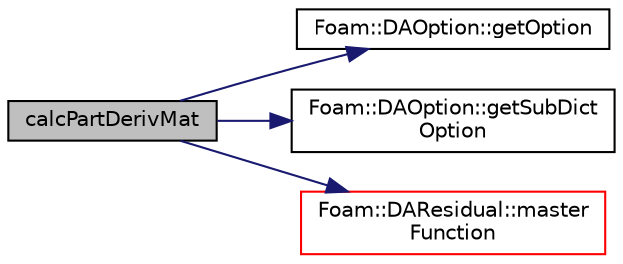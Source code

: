 digraph "calcPartDerivMat"
{
  bgcolor="transparent";
  edge [fontname="Helvetica",fontsize="10",labelfontname="Helvetica",labelfontsize="10"];
  node [fontname="Helvetica",fontsize="10",shape=record];
  rankdir="LR";
  Node30 [label="calcPartDerivMat",height=0.2,width=0.4,color="black", fillcolor="grey75", style="filled", fontcolor="black"];
  Node30 -> Node31 [color="midnightblue",fontsize="10",style="solid",fontname="Helvetica"];
  Node31 [label="Foam::DAOption::getOption",height=0.2,width=0.4,color="black",URL="$classFoam_1_1DAOption.html#a4d6d2622f32c466e367526f5cc05d0fb",tooltip="get an option from subDict and key "];
  Node30 -> Node32 [color="midnightblue",fontsize="10",style="solid",fontname="Helvetica"];
  Node32 [label="Foam::DAOption::getSubDict\lOption",height=0.2,width=0.4,color="black",URL="$classFoam_1_1DAOption.html#a04e1a06e3ade0e60b8e3a82ad37be74c",tooltip="get an dictionary option from subDict and key "];
  Node30 -> Node33 [color="midnightblue",fontsize="10",style="solid",fontname="Helvetica"];
  Node33 [label="Foam::DAResidual::master\lFunction",height=0.2,width=0.4,color="red",URL="$classFoam_1_1DAResidual.html#a08d199cacb841a03735df4c9280864c1",tooltip="the master function that compute the residual vector given the state and point vectors ..."];
}
